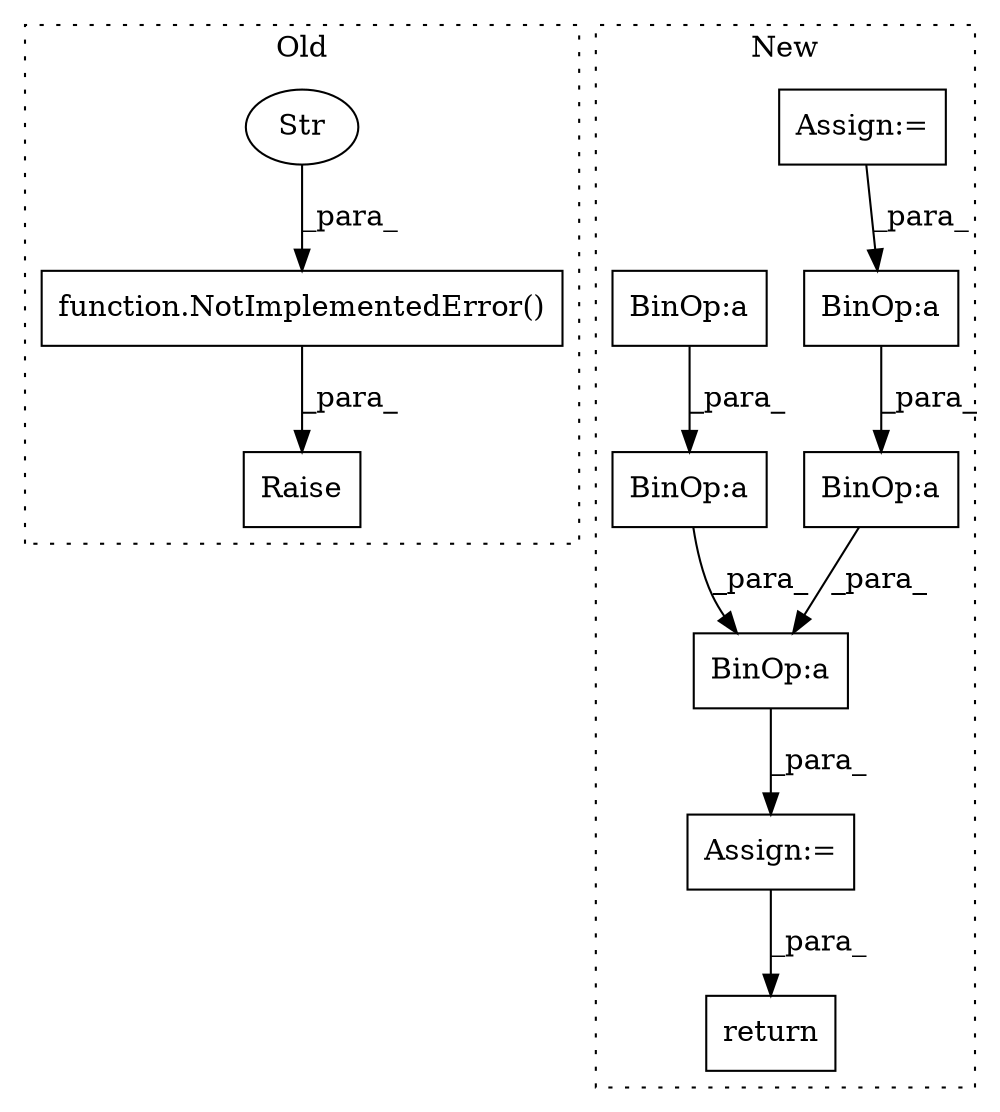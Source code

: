 digraph G {
subgraph cluster0 {
1 [label="function.NotImplementedError()" a="75" s="7402,7440" l="20,1" shape="box"];
3 [label="Raise" a="91" s="7396" l="6" shape="box"];
4 [label="Str" a="66" s="7422" l="18" shape="ellipse"];
label = "Old";
style="dotted";
}
subgraph cluster1 {
2 [label="return" a="93" s="7779" l="7" shape="box"];
5 [label="Assign:=" a="68" s="7650" l="3" shape="box"];
6 [label="Assign:=" a="68" s="7694" l="3" shape="box"];
7 [label="BinOp:a" a="82" s="7717" l="3" shape="box"];
8 [label="BinOp:a" a="82" s="7700" l="10" shape="box"];
9 [label="BinOp:a" a="82" s="7722" l="3" shape="box"];
10 [label="BinOp:a" a="82" s="7722" l="7" shape="box"];
11 [label="BinOp:a" a="82" s="7700" l="3" shape="box"];
label = "New";
style="dotted";
}
1 -> 3 [label="_para_"];
4 -> 1 [label="_para_"];
5 -> 9 [label="_para_"];
6 -> 2 [label="_para_"];
7 -> 6 [label="_para_"];
8 -> 7 [label="_para_"];
9 -> 10 [label="_para_"];
10 -> 7 [label="_para_"];
11 -> 8 [label="_para_"];
}